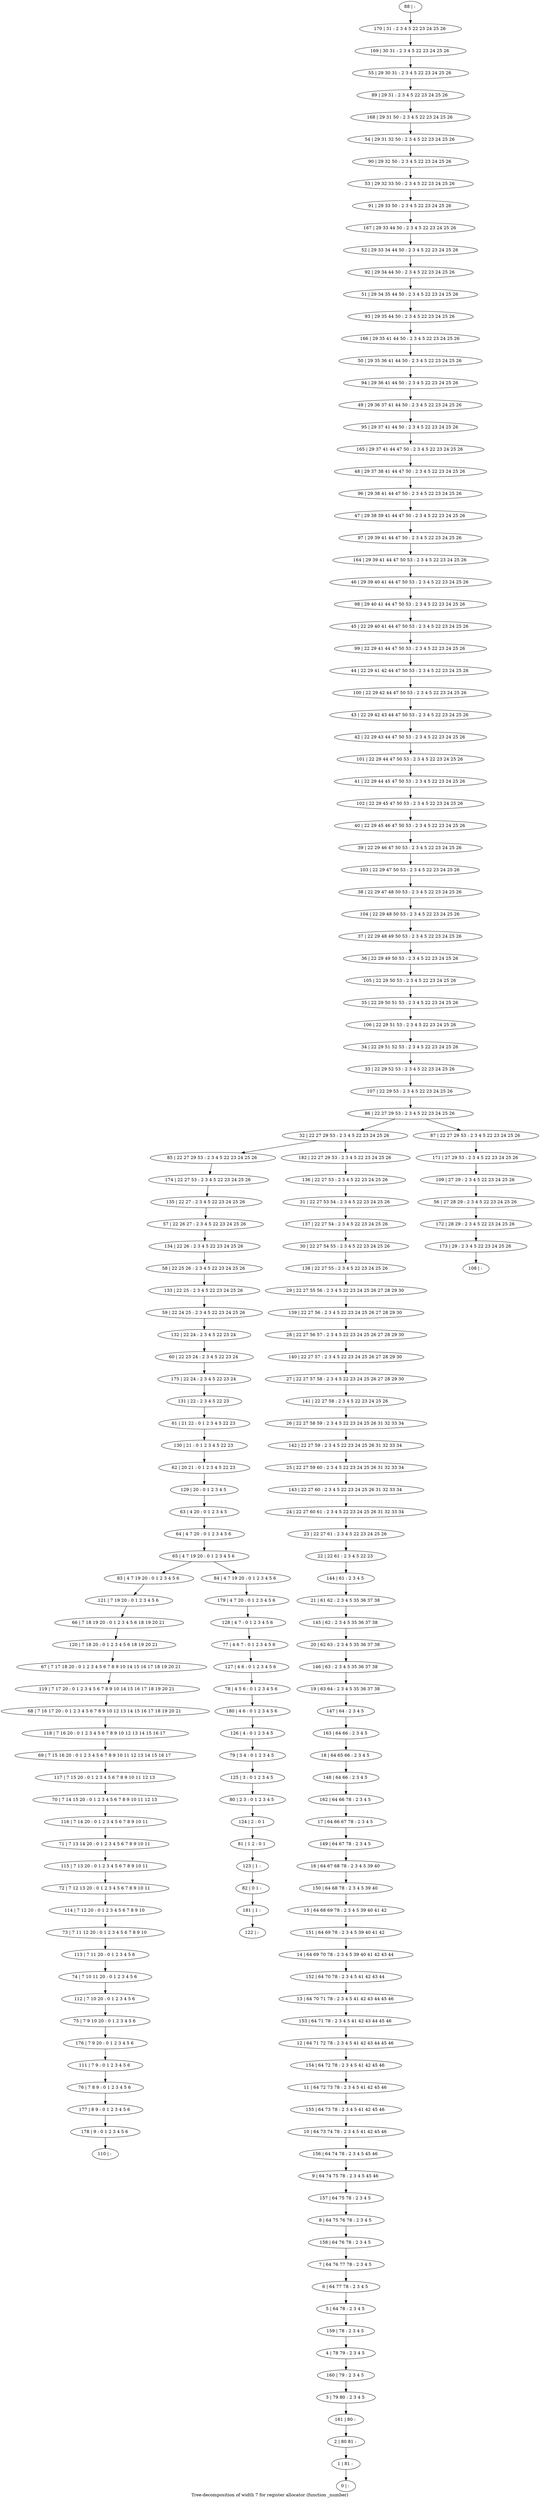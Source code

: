 digraph G {
graph [label="Tree-decomposition of width 7 for register allocator (function _number)"]
0[label="0 | : "];
1[label="1 | 81 : "];
2[label="2 | 80 81 : "];
3[label="3 | 79 80 : 2 3 4 5 "];
4[label="4 | 78 79 : 2 3 4 5 "];
5[label="5 | 64 78 : 2 3 4 5 "];
6[label="6 | 64 77 78 : 2 3 4 5 "];
7[label="7 | 64 76 77 78 : 2 3 4 5 "];
8[label="8 | 64 75 76 78 : 2 3 4 5 "];
9[label="9 | 64 74 75 78 : 2 3 4 5 45 46 "];
10[label="10 | 64 73 74 78 : 2 3 4 5 41 42 45 46 "];
11[label="11 | 64 72 73 78 : 2 3 4 5 41 42 45 46 "];
12[label="12 | 64 71 72 78 : 2 3 4 5 41 42 43 44 45 46 "];
13[label="13 | 64 70 71 78 : 2 3 4 5 41 42 43 44 45 46 "];
14[label="14 | 64 69 70 78 : 2 3 4 5 39 40 41 42 43 44 "];
15[label="15 | 64 68 69 78 : 2 3 4 5 39 40 41 42 "];
16[label="16 | 64 67 68 78 : 2 3 4 5 39 40 "];
17[label="17 | 64 66 67 78 : 2 3 4 5 "];
18[label="18 | 64 65 66 : 2 3 4 5 "];
19[label="19 | 63 64 : 2 3 4 5 35 36 37 38 "];
20[label="20 | 62 63 : 2 3 4 5 35 36 37 38 "];
21[label="21 | 61 62 : 2 3 4 5 35 36 37 38 "];
22[label="22 | 22 61 : 2 3 4 5 22 23 "];
23[label="23 | 22 27 61 : 2 3 4 5 22 23 24 25 26 "];
24[label="24 | 22 27 60 61 : 2 3 4 5 22 23 24 25 26 31 32 33 34 "];
25[label="25 | 22 27 59 60 : 2 3 4 5 22 23 24 25 26 31 32 33 34 "];
26[label="26 | 22 27 58 59 : 2 3 4 5 22 23 24 25 26 31 32 33 34 "];
27[label="27 | 22 27 57 58 : 2 3 4 5 22 23 24 25 26 27 28 29 30 "];
28[label="28 | 22 27 56 57 : 2 3 4 5 22 23 24 25 26 27 28 29 30 "];
29[label="29 | 22 27 55 56 : 2 3 4 5 22 23 24 25 26 27 28 29 30 "];
30[label="30 | 22 27 54 55 : 2 3 4 5 22 23 24 25 26 "];
31[label="31 | 22 27 53 54 : 2 3 4 5 22 23 24 25 26 "];
32[label="32 | 22 27 29 53 : 2 3 4 5 22 23 24 25 26 "];
33[label="33 | 22 29 52 53 : 2 3 4 5 22 23 24 25 26 "];
34[label="34 | 22 29 51 52 53 : 2 3 4 5 22 23 24 25 26 "];
35[label="35 | 22 29 50 51 53 : 2 3 4 5 22 23 24 25 26 "];
36[label="36 | 22 29 49 50 53 : 2 3 4 5 22 23 24 25 26 "];
37[label="37 | 22 29 48 49 50 53 : 2 3 4 5 22 23 24 25 26 "];
38[label="38 | 22 29 47 48 50 53 : 2 3 4 5 22 23 24 25 26 "];
39[label="39 | 22 29 46 47 50 53 : 2 3 4 5 22 23 24 25 26 "];
40[label="40 | 22 29 45 46 47 50 53 : 2 3 4 5 22 23 24 25 26 "];
41[label="41 | 22 29 44 45 47 50 53 : 2 3 4 5 22 23 24 25 26 "];
42[label="42 | 22 29 43 44 47 50 53 : 2 3 4 5 22 23 24 25 26 "];
43[label="43 | 22 29 42 43 44 47 50 53 : 2 3 4 5 22 23 24 25 26 "];
44[label="44 | 22 29 41 42 44 47 50 53 : 2 3 4 5 22 23 24 25 26 "];
45[label="45 | 22 29 40 41 44 47 50 53 : 2 3 4 5 22 23 24 25 26 "];
46[label="46 | 29 39 40 41 44 47 50 53 : 2 3 4 5 22 23 24 25 26 "];
47[label="47 | 29 38 39 41 44 47 50 : 2 3 4 5 22 23 24 25 26 "];
48[label="48 | 29 37 38 41 44 47 50 : 2 3 4 5 22 23 24 25 26 "];
49[label="49 | 29 36 37 41 44 50 : 2 3 4 5 22 23 24 25 26 "];
50[label="50 | 29 35 36 41 44 50 : 2 3 4 5 22 23 24 25 26 "];
51[label="51 | 29 34 35 44 50 : 2 3 4 5 22 23 24 25 26 "];
52[label="52 | 29 33 34 44 50 : 2 3 4 5 22 23 24 25 26 "];
53[label="53 | 29 32 33 50 : 2 3 4 5 22 23 24 25 26 "];
54[label="54 | 29 31 32 50 : 2 3 4 5 22 23 24 25 26 "];
55[label="55 | 29 30 31 : 2 3 4 5 22 23 24 25 26 "];
56[label="56 | 27 28 29 : 2 3 4 5 22 23 24 25 26 "];
57[label="57 | 22 26 27 : 2 3 4 5 22 23 24 25 26 "];
58[label="58 | 22 25 26 : 2 3 4 5 22 23 24 25 26 "];
59[label="59 | 22 24 25 : 2 3 4 5 22 23 24 25 26 "];
60[label="60 | 22 23 24 : 2 3 4 5 22 23 24 "];
61[label="61 | 21 22 : 0 1 2 3 4 5 22 23 "];
62[label="62 | 20 21 : 0 1 2 3 4 5 22 23 "];
63[label="63 | 4 20 : 0 1 2 3 4 5 "];
64[label="64 | 4 7 20 : 0 1 2 3 4 5 6 "];
65[label="65 | 4 7 19 20 : 0 1 2 3 4 5 6 "];
66[label="66 | 7 18 19 20 : 0 1 2 3 4 5 6 18 19 20 21 "];
67[label="67 | 7 17 18 20 : 0 1 2 3 4 5 6 7 8 9 10 14 15 16 17 18 19 20 21 "];
68[label="68 | 7 16 17 20 : 0 1 2 3 4 5 6 7 8 9 10 12 13 14 15 16 17 18 19 20 21 "];
69[label="69 | 7 15 16 20 : 0 1 2 3 4 5 6 7 8 9 10 11 12 13 14 15 16 17 "];
70[label="70 | 7 14 15 20 : 0 1 2 3 4 5 6 7 8 9 10 11 12 13 "];
71[label="71 | 7 13 14 20 : 0 1 2 3 4 5 6 7 8 9 10 11 "];
72[label="72 | 7 12 13 20 : 0 1 2 3 4 5 6 7 8 9 10 11 "];
73[label="73 | 7 11 12 20 : 0 1 2 3 4 5 6 7 8 9 10 "];
74[label="74 | 7 10 11 20 : 0 1 2 3 4 5 6 "];
75[label="75 | 7 9 10 20 : 0 1 2 3 4 5 6 "];
76[label="76 | 7 8 9 : 0 1 2 3 4 5 6 "];
77[label="77 | 4 6 7 : 0 1 2 3 4 5 6 "];
78[label="78 | 4 5 6 : 0 1 2 3 4 5 6 "];
79[label="79 | 3 4 : 0 1 2 3 4 5 "];
80[label="80 | 2 3 : 0 1 2 3 4 5 "];
81[label="81 | 1 2 : 0 1 "];
82[label="82 | 0 1 : "];
83[label="83 | 4 7 19 20 : 0 1 2 3 4 5 6 "];
84[label="84 | 4 7 19 20 : 0 1 2 3 4 5 6 "];
85[label="85 | 22 27 29 53 : 2 3 4 5 22 23 24 25 26 "];
86[label="86 | 22 27 29 53 : 2 3 4 5 22 23 24 25 26 "];
87[label="87 | 22 27 29 53 : 2 3 4 5 22 23 24 25 26 "];
88[label="88 | : "];
89[label="89 | 29 31 : 2 3 4 5 22 23 24 25 26 "];
90[label="90 | 29 32 50 : 2 3 4 5 22 23 24 25 26 "];
91[label="91 | 29 33 50 : 2 3 4 5 22 23 24 25 26 "];
92[label="92 | 29 34 44 50 : 2 3 4 5 22 23 24 25 26 "];
93[label="93 | 29 35 44 50 : 2 3 4 5 22 23 24 25 26 "];
94[label="94 | 29 36 41 44 50 : 2 3 4 5 22 23 24 25 26 "];
95[label="95 | 29 37 41 44 50 : 2 3 4 5 22 23 24 25 26 "];
96[label="96 | 29 38 41 44 47 50 : 2 3 4 5 22 23 24 25 26 "];
97[label="97 | 29 39 41 44 47 50 : 2 3 4 5 22 23 24 25 26 "];
98[label="98 | 29 40 41 44 47 50 53 : 2 3 4 5 22 23 24 25 26 "];
99[label="99 | 22 29 41 44 47 50 53 : 2 3 4 5 22 23 24 25 26 "];
100[label="100 | 22 29 42 44 47 50 53 : 2 3 4 5 22 23 24 25 26 "];
101[label="101 | 22 29 44 47 50 53 : 2 3 4 5 22 23 24 25 26 "];
102[label="102 | 22 29 45 47 50 53 : 2 3 4 5 22 23 24 25 26 "];
103[label="103 | 22 29 47 50 53 : 2 3 4 5 22 23 24 25 26 "];
104[label="104 | 22 29 48 50 53 : 2 3 4 5 22 23 24 25 26 "];
105[label="105 | 22 29 50 53 : 2 3 4 5 22 23 24 25 26 "];
106[label="106 | 22 29 51 53 : 2 3 4 5 22 23 24 25 26 "];
107[label="107 | 22 29 53 : 2 3 4 5 22 23 24 25 26 "];
108[label="108 | : "];
109[label="109 | 27 29 : 2 3 4 5 22 23 24 25 26 "];
110[label="110 | : "];
111[label="111 | 7 9 : 0 1 2 3 4 5 6 "];
112[label="112 | 7 10 20 : 0 1 2 3 4 5 6 "];
113[label="113 | 7 11 20 : 0 1 2 3 4 5 6 "];
114[label="114 | 7 12 20 : 0 1 2 3 4 5 6 7 8 9 10 "];
115[label="115 | 7 13 20 : 0 1 2 3 4 5 6 7 8 9 10 11 "];
116[label="116 | 7 14 20 : 0 1 2 3 4 5 6 7 8 9 10 11 "];
117[label="117 | 7 15 20 : 0 1 2 3 4 5 6 7 8 9 10 11 12 13 "];
118[label="118 | 7 16 20 : 0 1 2 3 4 5 6 7 8 9 10 12 13 14 15 16 17 "];
119[label="119 | 7 17 20 : 0 1 2 3 4 5 6 7 8 9 10 14 15 16 17 18 19 20 21 "];
120[label="120 | 7 18 20 : 0 1 2 3 4 5 6 18 19 20 21 "];
121[label="121 | 7 19 20 : 0 1 2 3 4 5 6 "];
122[label="122 | : "];
123[label="123 | 1 : "];
124[label="124 | 2 : 0 1 "];
125[label="125 | 3 : 0 1 2 3 4 5 "];
126[label="126 | 4 : 0 1 2 3 4 5 "];
127[label="127 | 4 6 : 0 1 2 3 4 5 6 "];
128[label="128 | 4 7 : 0 1 2 3 4 5 6 "];
129[label="129 | 20 : 0 1 2 3 4 5 "];
130[label="130 | 21 : 0 1 2 3 4 5 22 23 "];
131[label="131 | 22 : 2 3 4 5 22 23 "];
132[label="132 | 22 24 : 2 3 4 5 22 23 24 "];
133[label="133 | 22 25 : 2 3 4 5 22 23 24 25 26 "];
134[label="134 | 22 26 : 2 3 4 5 22 23 24 25 26 "];
135[label="135 | 22 27 : 2 3 4 5 22 23 24 25 26 "];
136[label="136 | 22 27 53 : 2 3 4 5 22 23 24 25 26 "];
137[label="137 | 22 27 54 : 2 3 4 5 22 23 24 25 26 "];
138[label="138 | 22 27 55 : 2 3 4 5 22 23 24 25 26 "];
139[label="139 | 22 27 56 : 2 3 4 5 22 23 24 25 26 27 28 29 30 "];
140[label="140 | 22 27 57 : 2 3 4 5 22 23 24 25 26 27 28 29 30 "];
141[label="141 | 22 27 58 : 2 3 4 5 22 23 24 25 26 "];
142[label="142 | 22 27 59 : 2 3 4 5 22 23 24 25 26 31 32 33 34 "];
143[label="143 | 22 27 60 : 2 3 4 5 22 23 24 25 26 31 32 33 34 "];
144[label="144 | 61 : 2 3 4 5 "];
145[label="145 | 62 : 2 3 4 5 35 36 37 38 "];
146[label="146 | 63 : 2 3 4 5 35 36 37 38 "];
147[label="147 | 64 : 2 3 4 5 "];
148[label="148 | 64 66 : 2 3 4 5 "];
149[label="149 | 64 67 78 : 2 3 4 5 "];
150[label="150 | 64 68 78 : 2 3 4 5 39 40 "];
151[label="151 | 64 69 78 : 2 3 4 5 39 40 41 42 "];
152[label="152 | 64 70 78 : 2 3 4 5 41 42 43 44 "];
153[label="153 | 64 71 78 : 2 3 4 5 41 42 43 44 45 46 "];
154[label="154 | 64 72 78 : 2 3 4 5 41 42 45 46 "];
155[label="155 | 64 73 78 : 2 3 4 5 41 42 45 46 "];
156[label="156 | 64 74 78 : 2 3 4 5 45 46 "];
157[label="157 | 64 75 78 : 2 3 4 5 "];
158[label="158 | 64 76 78 : 2 3 4 5 "];
159[label="159 | 78 : 2 3 4 5 "];
160[label="160 | 79 : 2 3 4 5 "];
161[label="161 | 80 : "];
162[label="162 | 64 66 78 : 2 3 4 5 "];
163[label="163 | 64 66 : 2 3 4 5 "];
164[label="164 | 29 39 41 44 47 50 53 : 2 3 4 5 22 23 24 25 26 "];
165[label="165 | 29 37 41 44 47 50 : 2 3 4 5 22 23 24 25 26 "];
166[label="166 | 29 35 41 44 50 : 2 3 4 5 22 23 24 25 26 "];
167[label="167 | 29 33 44 50 : 2 3 4 5 22 23 24 25 26 "];
168[label="168 | 29 31 50 : 2 3 4 5 22 23 24 25 26 "];
169[label="169 | 30 31 : 2 3 4 5 22 23 24 25 26 "];
170[label="170 | 31 : 2 3 4 5 22 23 24 25 26 "];
171[label="171 | 27 29 53 : 2 3 4 5 22 23 24 25 26 "];
172[label="172 | 28 29 : 2 3 4 5 22 23 24 25 26 "];
173[label="173 | 29 : 2 3 4 5 22 23 24 25 26 "];
174[label="174 | 22 27 53 : 2 3 4 5 22 23 24 25 26 "];
175[label="175 | 22 24 : 2 3 4 5 22 23 24 "];
176[label="176 | 7 9 20 : 0 1 2 3 4 5 6 "];
177[label="177 | 8 9 : 0 1 2 3 4 5 6 "];
178[label="178 | 9 : 0 1 2 3 4 5 6 "];
179[label="179 | 4 7 20 : 0 1 2 3 4 5 6 "];
180[label="180 | 4 6 : 0 1 2 3 4 5 6 "];
181[label="181 | 1 : "];
182[label="182 | 22 27 29 53 : 2 3 4 5 22 23 24 25 26 "];
63->64 ;
64->65 ;
65->83 ;
65->84 ;
32->85 ;
109->56 ;
111->76 ;
112->75 ;
74->112 ;
113->74 ;
73->113 ;
114->73 ;
72->114 ;
115->72 ;
71->115 ;
116->71 ;
70->116 ;
117->70 ;
69->117 ;
118->69 ;
68->118 ;
119->68 ;
67->119 ;
120->67 ;
66->120 ;
121->66 ;
83->121 ;
123->82 ;
81->123 ;
124->81 ;
80->124 ;
125->80 ;
79->125 ;
126->79 ;
127->78 ;
77->127 ;
128->77 ;
129->63 ;
62->129 ;
130->62 ;
61->130 ;
131->61 ;
132->60 ;
59->132 ;
133->59 ;
58->133 ;
134->58 ;
57->134 ;
135->57 ;
171->109 ;
87->171 ;
56->172 ;
173->108 ;
172->173 ;
174->135 ;
85->174 ;
175->131 ;
60->175 ;
176->111 ;
75->176 ;
76->177 ;
178->110 ;
177->178 ;
179->128 ;
84->179 ;
180->126 ;
78->180 ;
181->122 ;
82->181 ;
88->170 ;
170->169 ;
169->55 ;
55->89 ;
89->168 ;
168->54 ;
54->90 ;
90->53 ;
53->91 ;
91->167 ;
167->52 ;
52->92 ;
92->51 ;
51->93 ;
93->166 ;
166->50 ;
50->94 ;
94->49 ;
49->95 ;
95->165 ;
165->48 ;
48->96 ;
96->47 ;
47->97 ;
97->164 ;
164->46 ;
46->98 ;
98->45 ;
45->99 ;
99->44 ;
44->100 ;
100->43 ;
43->42 ;
42->101 ;
101->41 ;
41->102 ;
102->40 ;
40->39 ;
39->103 ;
103->38 ;
38->104 ;
104->37 ;
37->36 ;
36->105 ;
105->35 ;
35->106 ;
106->34 ;
34->33 ;
33->107 ;
107->86 ;
136->31 ;
31->137 ;
137->30 ;
30->138 ;
138->29 ;
29->139 ;
139->28 ;
28->140 ;
140->27 ;
27->141 ;
141->26 ;
26->142 ;
142->25 ;
25->143 ;
143->24 ;
24->23 ;
23->22 ;
22->144 ;
144->21 ;
21->145 ;
145->20 ;
20->146 ;
146->19 ;
19->147 ;
147->163 ;
163->18 ;
18->148 ;
148->162 ;
162->17 ;
17->149 ;
149->16 ;
16->150 ;
150->15 ;
15->151 ;
151->14 ;
14->152 ;
152->13 ;
13->153 ;
153->12 ;
12->154 ;
154->11 ;
11->155 ;
155->10 ;
10->156 ;
156->9 ;
9->157 ;
157->8 ;
8->158 ;
158->7 ;
7->6 ;
6->5 ;
5->159 ;
159->4 ;
4->160 ;
160->3 ;
3->161 ;
161->2 ;
2->1 ;
1->0 ;
182->136 ;
32->182 ;
86->87 ;
86->32 ;
}
